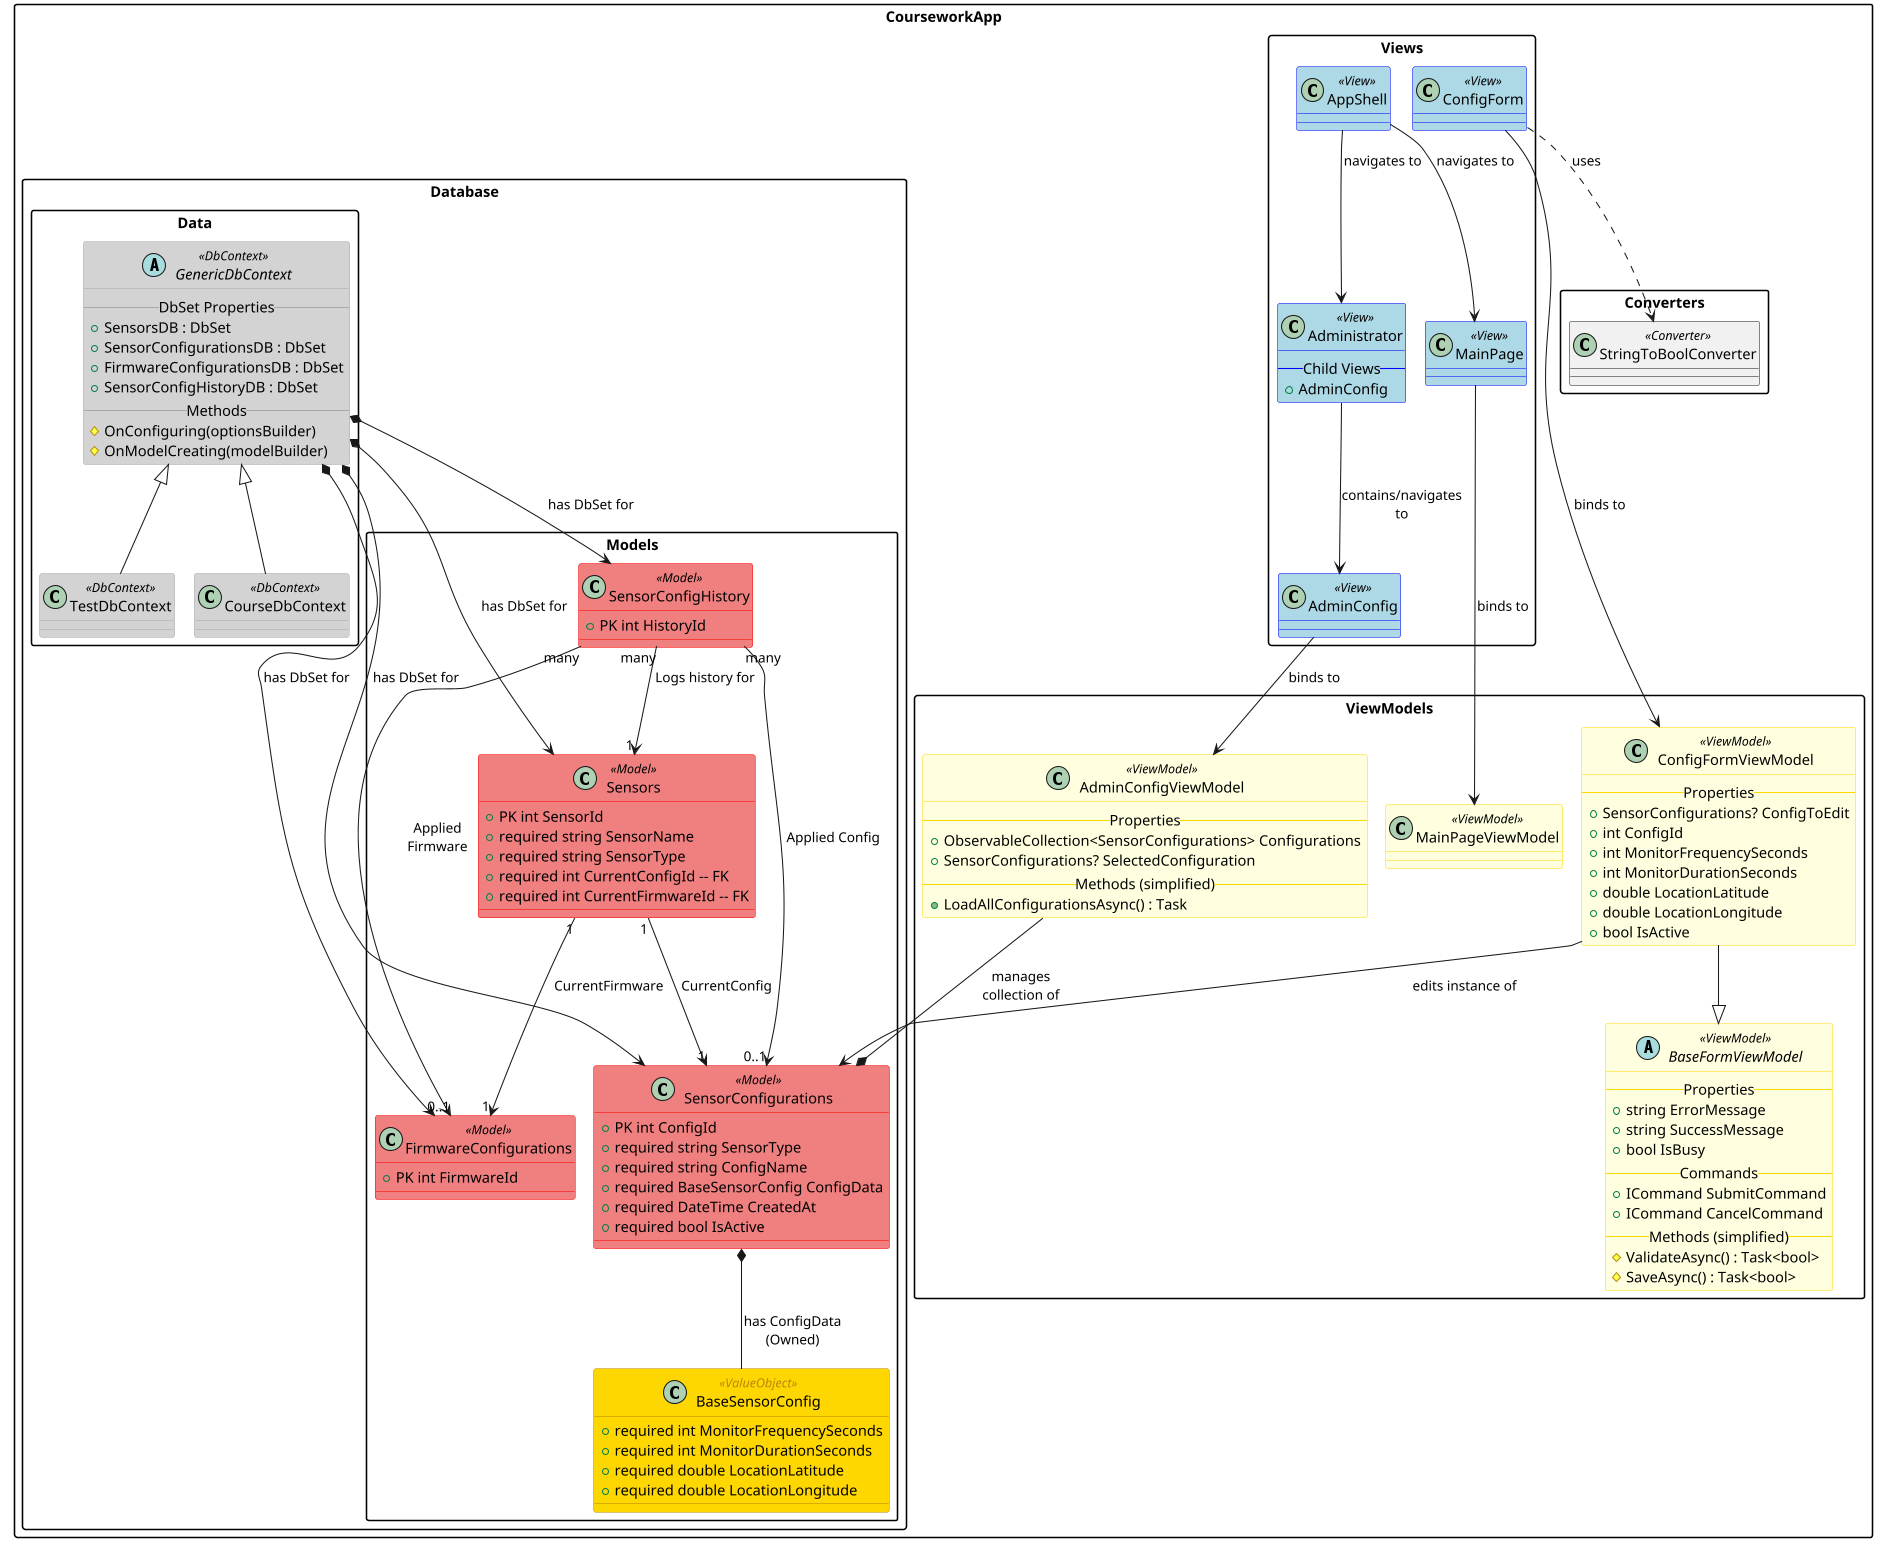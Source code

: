 @startuml
' MAUI Application Structure - Simplified Diagram (Views, ViewModels, Models, DbContext)
' Services removed for clarity and will be added to a separate diagram

' Rendering optimization settings
skinparam dpi 100
skinparam maxMessageSize 100
!pragma layout smetana

skinparam packageStyle rectangle
' Styling for different components
skinparam class<<ViewModel>> {
  backgroundColor LightYellow
  borderColor Gold
}

skinparam class<<View>> {
  backgroundColor LightBlue
  borderColor Blue
}

skinparam class<<Model>> {
  backgroundColor LightCoral
  borderColor Red
}

skinparam class<<DbContext>> {
    backgroundColor LightGray
    borderColor DarkGray
}

skinparam class<<ValueObject>> {
    backgroundColor #FFD700
    borderColor #B8860B
    stereotypeFontColor #B8860B
}

' UI Components
package "CourseworkApp" {
    package "Views" {
        class AppShell <<View>>
        class MainPage <<View>>
        class Administrator <<View>> {
            -- Child Views --
            + AdminConfig
        }
        class AdminConfig <<View>>
        class ConfigForm <<View>>
    }

    package "ViewModels" {
        abstract class BaseFormViewModel <<ViewModel>> {
            -- Properties --
            + string ErrorMessage
            + string SuccessMessage
            + bool IsBusy
            -- Commands --
            + ICommand SubmitCommand
            + ICommand CancelCommand
            -- Methods (simplified) --
            # ValidateAsync() : Task<bool>
            # SaveAsync() : Task<bool>
        }
        
        class MainPageViewModel <<ViewModel>>
        
        class AdminConfigViewModel <<ViewModel>> {
            -- Properties --
            + ObservableCollection<SensorConfigurations> Configurations
            + SensorConfigurations? SelectedConfiguration
            -- Methods (simplified) --
            + LoadAllConfigurationsAsync() : Task
        }
        
        class ConfigFormViewModel <<ViewModel>> {
            -- Properties --
            + SensorConfigurations? ConfigToEdit
            + int ConfigId
            + int MonitorFrequencySeconds
            + int MonitorDurationSeconds
            + double LocationLatitude
            + double LocationLongitude
            + bool IsActive
        }
    }

    package "Converters" {
        class StringToBoolConverter <<Converter>>
    }
}

' Database Components
package "CourseworkApp.Database" {
    package "Models" {
        class BaseSensorConfig <<ValueObject>> {
            + required int MonitorFrequencySeconds
            + required int MonitorDurationSeconds
            + required double LocationLatitude
            + required double LocationLongitude
        }
        
        class SensorConfigurations <<Model>> {
            + PK int ConfigId
            + required string SensorType
            + required string ConfigName
            + required BaseSensorConfig ConfigData
            + required DateTime CreatedAt
            + required bool IsActive
        }
        
        class Sensors <<Model>> {
             + PK int SensorId
             + required string SensorName
             + required string SensorType
             + required int CurrentConfigId -- FK
             + required int CurrentFirmwareId -- FK
        }
        
        class FirmwareConfigurations <<Model>> {
            + PK int FirmwareId
        }
        
        class SensorConfigHistory <<Model>> {
            + PK int HistoryId
        }
    }

    package "Data" {
        abstract class GenericDbContext <<DbContext>> {
            -- DbSet Properties --
            + SensorsDB : DbSet
            + SensorConfigurationsDB : DbSet
            + FirmwareConfigurationsDB : DbSet
            + SensorConfigHistoryDB : DbSet
            -- Methods --
            # OnConfiguring(optionsBuilder)
            # OnModelCreating(modelBuilder)
        }

        class CourseDbContext <<DbContext>>
        class TestDbContext <<DbContext>>
  
        GenericDbContext <|-- CourseDbContext
        GenericDbContext <|-- TestDbContext
    }
}

' Core Relationships (simplified)

' Views to ViewModels
MainPage --> MainPageViewModel : "binds to"
AdminConfig --> AdminConfigViewModel : "binds to"
ConfigForm --> ConfigFormViewModel : "binds to" 

' Navigation structure
AppShell --> MainPage : "navigates to"
AppShell --> Administrator : "navigates to"
Administrator --> AdminConfig : "contains/navigates to"

' ViewModel Inheritance
ConfigFormViewModel --|> BaseFormViewModel

' Views using Converters
ConfigForm ..> StringToBoolConverter : "uses"

' Key ViewModel/Model Relationships
AdminConfigViewModel --* SensorConfigurations : "manages collection of"
ConfigFormViewModel --> SensorConfigurations : "edits instance of"

' DbContext Class Hierarchy
GenericDbContext *--> Sensors : "has DbSet for"
GenericDbContext *--> SensorConfigurations : "has DbSet for"
GenericDbContext *--> FirmwareConfigurations : "has DbSet for" 
GenericDbContext *--> SensorConfigHistory : "has DbSet for"

' Model Relationships
SensorConfigurations *-- BaseSensorConfig : "has ConfigData (Owned)"
Sensors "1" --> "1" SensorConfigurations : "CurrentConfig"
Sensors "1" --> "1" FirmwareConfigurations : "CurrentFirmware"
SensorConfigHistory "many" --> "1" Sensors : "Logs history for"
SensorConfigHistory "many" --> "0..1" SensorConfigurations : "Applied Config"
SensorConfigHistory "many" --> "0..1" FirmwareConfigurations : "Applied Firmware"

@enduml